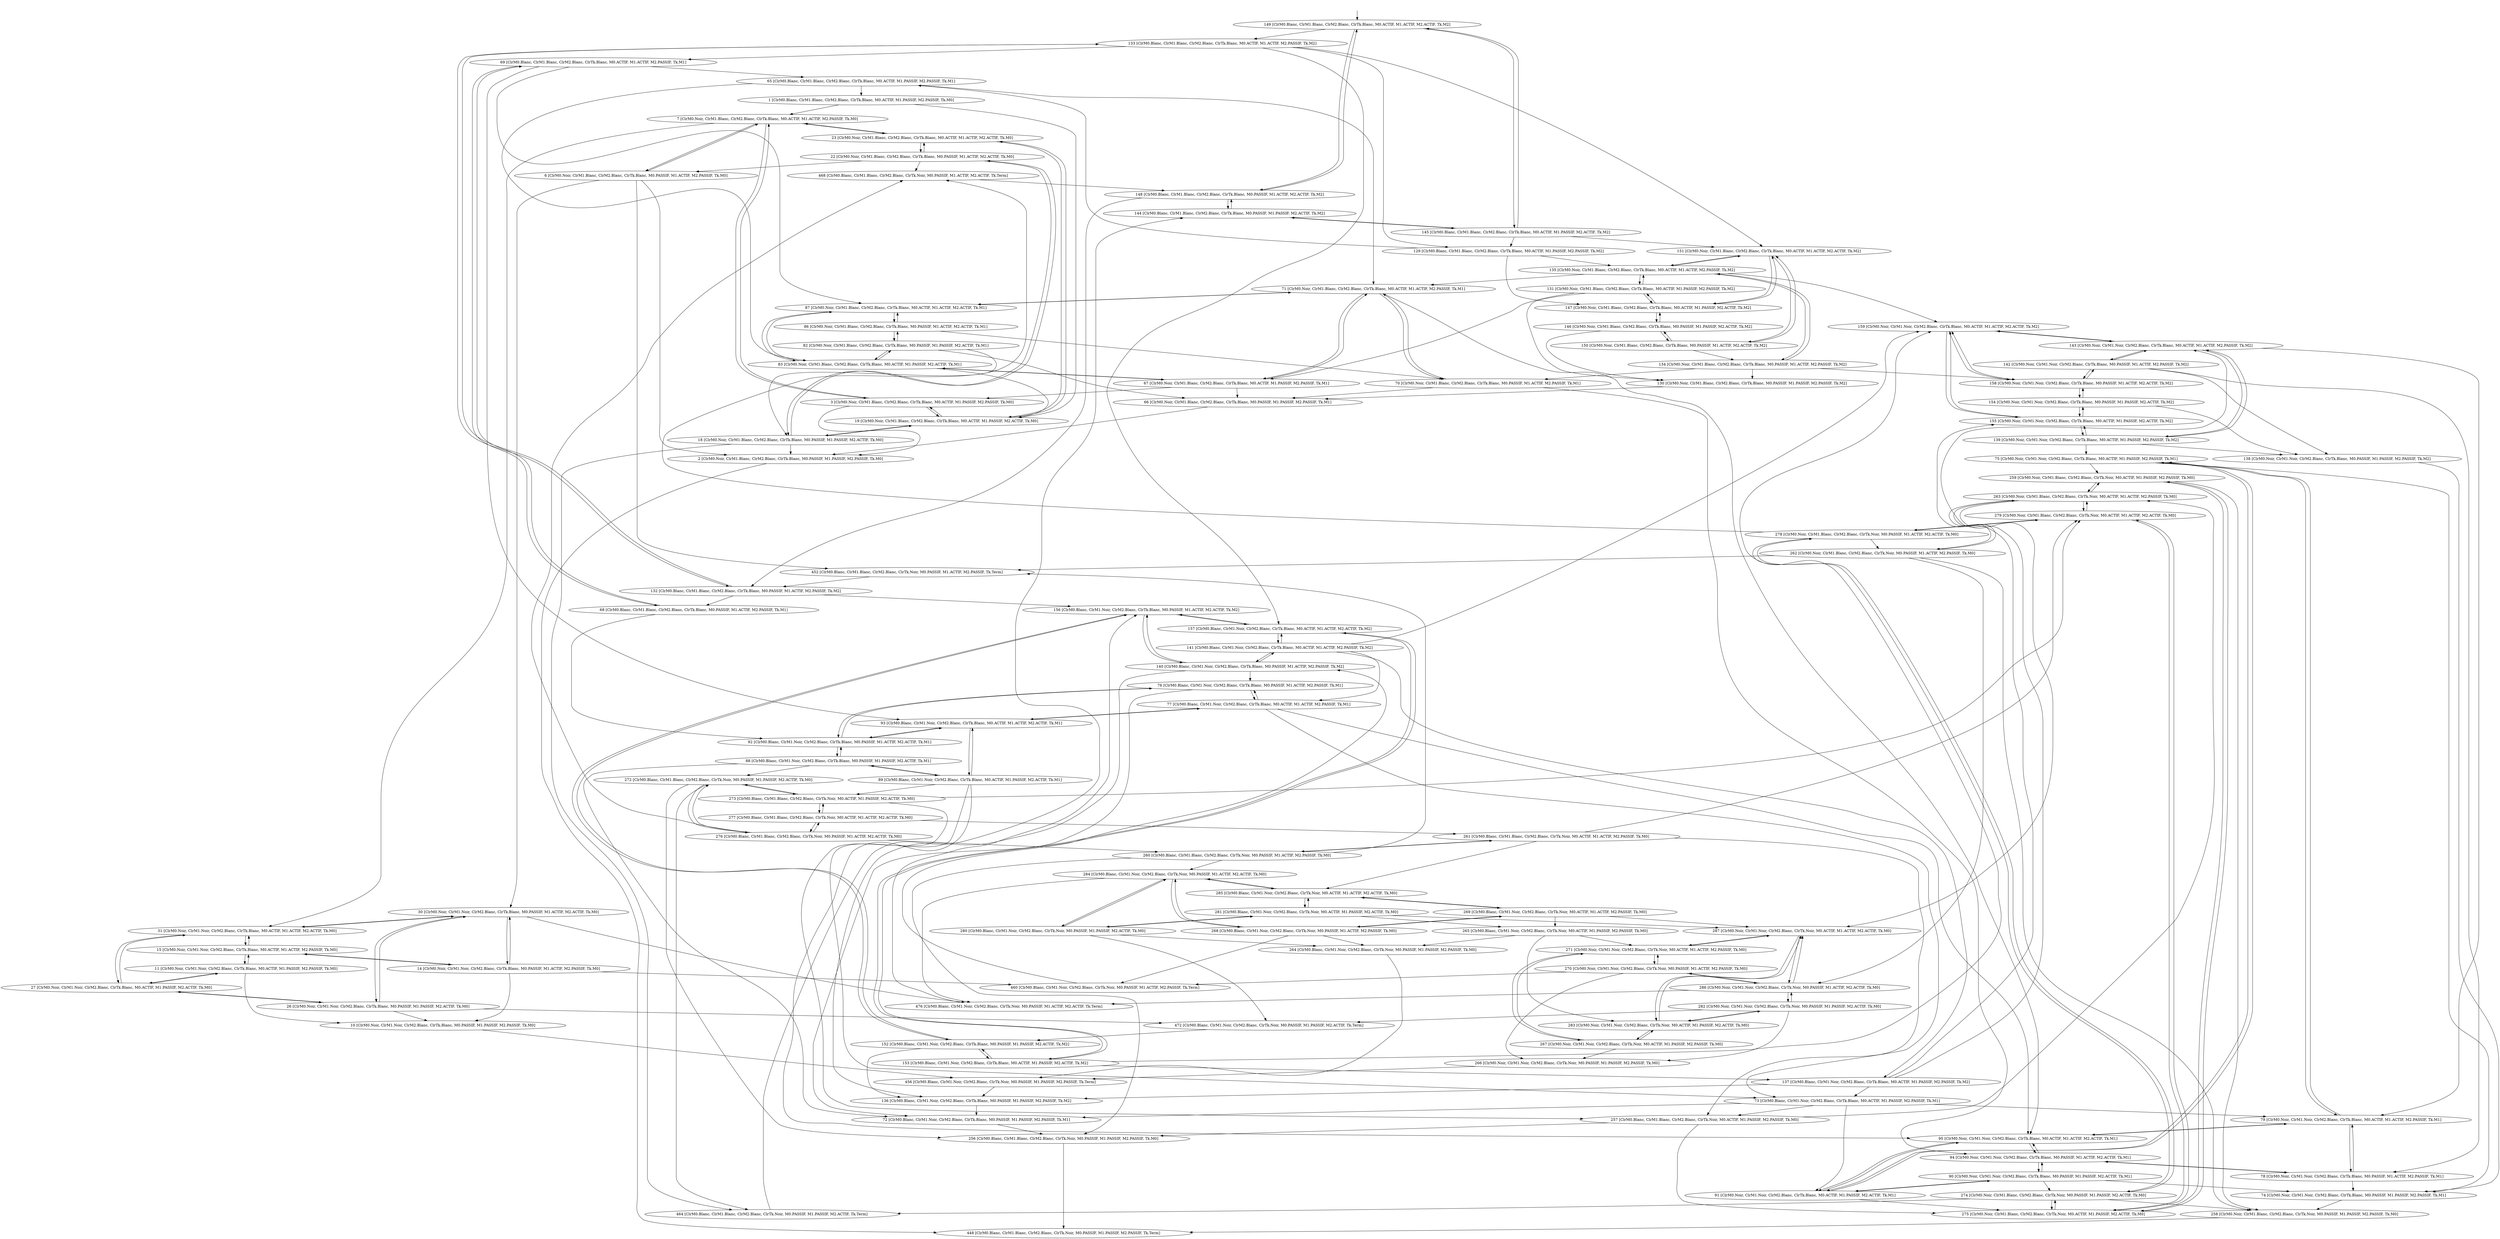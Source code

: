 digraph system {
_149[label="", shape=none ];
_149->149;
149 [label= "149 [ClrM0.Blanc, ClrM1.Blanc, ClrM2.Blanc, ClrTk.Blanc, M0.ACTIF, M1.ACTIF, M2.ACTIF, Tk.M2]"];
69 [label= "69 [ClrM0.Blanc, ClrM1.Blanc, ClrM2.Blanc, ClrTk.Blanc, M0.ACTIF, M1.ACTIF, M2.PASSIF, Tk.M1]"];
133 [label= "133 [ClrM0.Blanc, ClrM1.Blanc, ClrM2.Blanc, ClrTk.Blanc, M0.ACTIF, M1.ACTIF, M2.PASSIF, Tk.M2]"];
145 [label= "145 [ClrM0.Blanc, ClrM1.Blanc, ClrM2.Blanc, ClrTk.Blanc, M0.ACTIF, M1.PASSIF, M2.ACTIF, Tk.M2]"];
1 [label= "1 [ClrM0.Blanc, ClrM1.Blanc, ClrM2.Blanc, ClrTk.Blanc, M0.ACTIF, M1.PASSIF, M2.PASSIF, Tk.M0]"];
65 [label= "65 [ClrM0.Blanc, ClrM1.Blanc, ClrM2.Blanc, ClrTk.Blanc, M0.ACTIF, M1.PASSIF, M2.PASSIF, Tk.M1]"];
129 [label= "129 [ClrM0.Blanc, ClrM1.Blanc, ClrM2.Blanc, ClrTk.Blanc, M0.ACTIF, M1.PASSIF, M2.PASSIF, Tk.M2]"];
148 [label= "148 [ClrM0.Blanc, ClrM1.Blanc, ClrM2.Blanc, ClrTk.Blanc, M0.PASSIF, M1.ACTIF, M2.ACTIF, Tk.M2]"];
68 [label= "68 [ClrM0.Blanc, ClrM1.Blanc, ClrM2.Blanc, ClrTk.Blanc, M0.PASSIF, M1.ACTIF, M2.PASSIF, Tk.M1]"];
132 [label= "132 [ClrM0.Blanc, ClrM1.Blanc, ClrM2.Blanc, ClrTk.Blanc, M0.PASSIF, M1.ACTIF, M2.PASSIF, Tk.M2]"];
144 [label= "144 [ClrM0.Blanc, ClrM1.Blanc, ClrM2.Blanc, ClrTk.Blanc, M0.PASSIF, M1.PASSIF, M2.ACTIF, Tk.M2]"];
277 [label= "277 [ClrM0.Blanc, ClrM1.Blanc, ClrM2.Blanc, ClrTk.Noir, M0.ACTIF, M1.ACTIF, M2.ACTIF, Tk.M0]"];
261 [label= "261 [ClrM0.Blanc, ClrM1.Blanc, ClrM2.Blanc, ClrTk.Noir, M0.ACTIF, M1.ACTIF, M2.PASSIF, Tk.M0]"];
273 [label= "273 [ClrM0.Blanc, ClrM1.Blanc, ClrM2.Blanc, ClrTk.Noir, M0.ACTIF, M1.PASSIF, M2.ACTIF, Tk.M0]"];
257 [label= "257 [ClrM0.Blanc, ClrM1.Blanc, ClrM2.Blanc, ClrTk.Noir, M0.ACTIF, M1.PASSIF, M2.PASSIF, Tk.M0]"];
276 [label= "276 [ClrM0.Blanc, ClrM1.Blanc, ClrM2.Blanc, ClrTk.Noir, M0.PASSIF, M1.ACTIF, M2.ACTIF, Tk.M0]"];
468 [label= "468 [ClrM0.Blanc, ClrM1.Blanc, ClrM2.Blanc, ClrTk.Noir, M0.PASSIF, M1.ACTIF, M2.ACTIF, Tk.Term]"];
260 [label= "260 [ClrM0.Blanc, ClrM1.Blanc, ClrM2.Blanc, ClrTk.Noir, M0.PASSIF, M1.ACTIF, M2.PASSIF, Tk.M0]"];
452 [label= "452 [ClrM0.Blanc, ClrM1.Blanc, ClrM2.Blanc, ClrTk.Noir, M0.PASSIF, M1.ACTIF, M2.PASSIF, Tk.Term]"];
272 [label= "272 [ClrM0.Blanc, ClrM1.Blanc, ClrM2.Blanc, ClrTk.Noir, M0.PASSIF, M1.PASSIF, M2.ACTIF, Tk.M0]"];
464 [label= "464 [ClrM0.Blanc, ClrM1.Blanc, ClrM2.Blanc, ClrTk.Noir, M0.PASSIF, M1.PASSIF, M2.ACTIF, Tk.Term]"];
256 [label= "256 [ClrM0.Blanc, ClrM1.Blanc, ClrM2.Blanc, ClrTk.Noir, M0.PASSIF, M1.PASSIF, M2.PASSIF, Tk.M0]"];
448 [label= "448 [ClrM0.Blanc, ClrM1.Blanc, ClrM2.Blanc, ClrTk.Noir, M0.PASSIF, M1.PASSIF, M2.PASSIF, Tk.Term]"];
93 [label= "93 [ClrM0.Blanc, ClrM1.Noir, ClrM2.Blanc, ClrTk.Blanc, M0.ACTIF, M1.ACTIF, M2.ACTIF, Tk.M1]"];
157 [label= "157 [ClrM0.Blanc, ClrM1.Noir, ClrM2.Blanc, ClrTk.Blanc, M0.ACTIF, M1.ACTIF, M2.ACTIF, Tk.M2]"];
77 [label= "77 [ClrM0.Blanc, ClrM1.Noir, ClrM2.Blanc, ClrTk.Blanc, M0.ACTIF, M1.ACTIF, M2.PASSIF, Tk.M1]"];
141 [label= "141 [ClrM0.Blanc, ClrM1.Noir, ClrM2.Blanc, ClrTk.Blanc, M0.ACTIF, M1.ACTIF, M2.PASSIF, Tk.M2]"];
89 [label= "89 [ClrM0.Blanc, ClrM1.Noir, ClrM2.Blanc, ClrTk.Blanc, M0.ACTIF, M1.PASSIF, M2.ACTIF, Tk.M1]"];
153 [label= "153 [ClrM0.Blanc, ClrM1.Noir, ClrM2.Blanc, ClrTk.Blanc, M0.ACTIF, M1.PASSIF, M2.ACTIF, Tk.M2]"];
73 [label= "73 [ClrM0.Blanc, ClrM1.Noir, ClrM2.Blanc, ClrTk.Blanc, M0.ACTIF, M1.PASSIF, M2.PASSIF, Tk.M1]"];
137 [label= "137 [ClrM0.Blanc, ClrM1.Noir, ClrM2.Blanc, ClrTk.Blanc, M0.ACTIF, M1.PASSIF, M2.PASSIF, Tk.M2]"];
92 [label= "92 [ClrM0.Blanc, ClrM1.Noir, ClrM2.Blanc, ClrTk.Blanc, M0.PASSIF, M1.ACTIF, M2.ACTIF, Tk.M1]"];
156 [label= "156 [ClrM0.Blanc, ClrM1.Noir, ClrM2.Blanc, ClrTk.Blanc, M0.PASSIF, M1.ACTIF, M2.ACTIF, Tk.M2]"];
76 [label= "76 [ClrM0.Blanc, ClrM1.Noir, ClrM2.Blanc, ClrTk.Blanc, M0.PASSIF, M1.ACTIF, M2.PASSIF, Tk.M1]"];
140 [label= "140 [ClrM0.Blanc, ClrM1.Noir, ClrM2.Blanc, ClrTk.Blanc, M0.PASSIF, M1.ACTIF, M2.PASSIF, Tk.M2]"];
88 [label= "88 [ClrM0.Blanc, ClrM1.Noir, ClrM2.Blanc, ClrTk.Blanc, M0.PASSIF, M1.PASSIF, M2.ACTIF, Tk.M1]"];
152 [label= "152 [ClrM0.Blanc, ClrM1.Noir, ClrM2.Blanc, ClrTk.Blanc, M0.PASSIF, M1.PASSIF, M2.ACTIF, Tk.M2]"];
72 [label= "72 [ClrM0.Blanc, ClrM1.Noir, ClrM2.Blanc, ClrTk.Blanc, M0.PASSIF, M1.PASSIF, M2.PASSIF, Tk.M1]"];
136 [label= "136 [ClrM0.Blanc, ClrM1.Noir, ClrM2.Blanc, ClrTk.Blanc, M0.PASSIF, M1.PASSIF, M2.PASSIF, Tk.M2]"];
285 [label= "285 [ClrM0.Blanc, ClrM1.Noir, ClrM2.Blanc, ClrTk.Noir, M0.ACTIF, M1.ACTIF, M2.ACTIF, Tk.M0]"];
269 [label= "269 [ClrM0.Blanc, ClrM1.Noir, ClrM2.Blanc, ClrTk.Noir, M0.ACTIF, M1.ACTIF, M2.PASSIF, Tk.M0]"];
281 [label= "281 [ClrM0.Blanc, ClrM1.Noir, ClrM2.Blanc, ClrTk.Noir, M0.ACTIF, M1.PASSIF, M2.ACTIF, Tk.M0]"];
265 [label= "265 [ClrM0.Blanc, ClrM1.Noir, ClrM2.Blanc, ClrTk.Noir, M0.ACTIF, M1.PASSIF, M2.PASSIF, Tk.M0]"];
284 [label= "284 [ClrM0.Blanc, ClrM1.Noir, ClrM2.Blanc, ClrTk.Noir, M0.PASSIF, M1.ACTIF, M2.ACTIF, Tk.M0]"];
476 [label= "476 [ClrM0.Blanc, ClrM1.Noir, ClrM2.Blanc, ClrTk.Noir, M0.PASSIF, M1.ACTIF, M2.ACTIF, Tk.Term]"];
268 [label= "268 [ClrM0.Blanc, ClrM1.Noir, ClrM2.Blanc, ClrTk.Noir, M0.PASSIF, M1.ACTIF, M2.PASSIF, Tk.M0]"];
460 [label= "460 [ClrM0.Blanc, ClrM1.Noir, ClrM2.Blanc, ClrTk.Noir, M0.PASSIF, M1.ACTIF, M2.PASSIF, Tk.Term]"];
280 [label= "280 [ClrM0.Blanc, ClrM1.Noir, ClrM2.Blanc, ClrTk.Noir, M0.PASSIF, M1.PASSIF, M2.ACTIF, Tk.M0]"];
472 [label= "472 [ClrM0.Blanc, ClrM1.Noir, ClrM2.Blanc, ClrTk.Noir, M0.PASSIF, M1.PASSIF, M2.ACTIF, Tk.Term]"];
264 [label= "264 [ClrM0.Blanc, ClrM1.Noir, ClrM2.Blanc, ClrTk.Noir, M0.PASSIF, M1.PASSIF, M2.PASSIF, Tk.M0]"];
456 [label= "456 [ClrM0.Blanc, ClrM1.Noir, ClrM2.Blanc, ClrTk.Noir, M0.PASSIF, M1.PASSIF, M2.PASSIF, Tk.Term]"];
23 [label= "23 [ClrM0.Noir, ClrM1.Blanc, ClrM2.Blanc, ClrTk.Blanc, M0.ACTIF, M1.ACTIF, M2.ACTIF, Tk.M0]"];
87 [label= "87 [ClrM0.Noir, ClrM1.Blanc, ClrM2.Blanc, ClrTk.Blanc, M0.ACTIF, M1.ACTIF, M2.ACTIF, Tk.M1]"];
151 [label= "151 [ClrM0.Noir, ClrM1.Blanc, ClrM2.Blanc, ClrTk.Blanc, M0.ACTIF, M1.ACTIF, M2.ACTIF, Tk.M2]"];
7 [label= "7 [ClrM0.Noir, ClrM1.Blanc, ClrM2.Blanc, ClrTk.Blanc, M0.ACTIF, M1.ACTIF, M2.PASSIF, Tk.M0]"];
71 [label= "71 [ClrM0.Noir, ClrM1.Blanc, ClrM2.Blanc, ClrTk.Blanc, M0.ACTIF, M1.ACTIF, M2.PASSIF, Tk.M1]"];
135 [label= "135 [ClrM0.Noir, ClrM1.Blanc, ClrM2.Blanc, ClrTk.Blanc, M0.ACTIF, M1.ACTIF, M2.PASSIF, Tk.M2]"];
19 [label= "19 [ClrM0.Noir, ClrM1.Blanc, ClrM2.Blanc, ClrTk.Blanc, M0.ACTIF, M1.PASSIF, M2.ACTIF, Tk.M0]"];
83 [label= "83 [ClrM0.Noir, ClrM1.Blanc, ClrM2.Blanc, ClrTk.Blanc, M0.ACTIF, M1.PASSIF, M2.ACTIF, Tk.M1]"];
147 [label= "147 [ClrM0.Noir, ClrM1.Blanc, ClrM2.Blanc, ClrTk.Blanc, M0.ACTIF, M1.PASSIF, M2.ACTIF, Tk.M2]"];
3 [label= "3 [ClrM0.Noir, ClrM1.Blanc, ClrM2.Blanc, ClrTk.Blanc, M0.ACTIF, M1.PASSIF, M2.PASSIF, Tk.M0]"];
67 [label= "67 [ClrM0.Noir, ClrM1.Blanc, ClrM2.Blanc, ClrTk.Blanc, M0.ACTIF, M1.PASSIF, M2.PASSIF, Tk.M1]"];
131 [label= "131 [ClrM0.Noir, ClrM1.Blanc, ClrM2.Blanc, ClrTk.Blanc, M0.ACTIF, M1.PASSIF, M2.PASSIF, Tk.M2]"];
22 [label= "22 [ClrM0.Noir, ClrM1.Blanc, ClrM2.Blanc, ClrTk.Blanc, M0.PASSIF, M1.ACTIF, M2.ACTIF, Tk.M0]"];
86 [label= "86 [ClrM0.Noir, ClrM1.Blanc, ClrM2.Blanc, ClrTk.Blanc, M0.PASSIF, M1.ACTIF, M2.ACTIF, Tk.M1]"];
150 [label= "150 [ClrM0.Noir, ClrM1.Blanc, ClrM2.Blanc, ClrTk.Blanc, M0.PASSIF, M1.ACTIF, M2.ACTIF, Tk.M2]"];
6 [label= "6 [ClrM0.Noir, ClrM1.Blanc, ClrM2.Blanc, ClrTk.Blanc, M0.PASSIF, M1.ACTIF, M2.PASSIF, Tk.M0]"];
70 [label= "70 [ClrM0.Noir, ClrM1.Blanc, ClrM2.Blanc, ClrTk.Blanc, M0.PASSIF, M1.ACTIF, M2.PASSIF, Tk.M1]"];
134 [label= "134 [ClrM0.Noir, ClrM1.Blanc, ClrM2.Blanc, ClrTk.Blanc, M0.PASSIF, M1.ACTIF, M2.PASSIF, Tk.M2]"];
18 [label= "18 [ClrM0.Noir, ClrM1.Blanc, ClrM2.Blanc, ClrTk.Blanc, M0.PASSIF, M1.PASSIF, M2.ACTIF, Tk.M0]"];
82 [label= "82 [ClrM0.Noir, ClrM1.Blanc, ClrM2.Blanc, ClrTk.Blanc, M0.PASSIF, M1.PASSIF, M2.ACTIF, Tk.M1]"];
146 [label= "146 [ClrM0.Noir, ClrM1.Blanc, ClrM2.Blanc, ClrTk.Blanc, M0.PASSIF, M1.PASSIF, M2.ACTIF, Tk.M2]"];
2 [label= "2 [ClrM0.Noir, ClrM1.Blanc, ClrM2.Blanc, ClrTk.Blanc, M0.PASSIF, M1.PASSIF, M2.PASSIF, Tk.M0]"];
66 [label= "66 [ClrM0.Noir, ClrM1.Blanc, ClrM2.Blanc, ClrTk.Blanc, M0.PASSIF, M1.PASSIF, M2.PASSIF, Tk.M1]"];
130 [label= "130 [ClrM0.Noir, ClrM1.Blanc, ClrM2.Blanc, ClrTk.Blanc, M0.PASSIF, M1.PASSIF, M2.PASSIF, Tk.M2]"];
279 [label= "279 [ClrM0.Noir, ClrM1.Blanc, ClrM2.Blanc, ClrTk.Noir, M0.ACTIF, M1.ACTIF, M2.ACTIF, Tk.M0]"];
263 [label= "263 [ClrM0.Noir, ClrM1.Blanc, ClrM2.Blanc, ClrTk.Noir, M0.ACTIF, M1.ACTIF, M2.PASSIF, Tk.M0]"];
275 [label= "275 [ClrM0.Noir, ClrM1.Blanc, ClrM2.Blanc, ClrTk.Noir, M0.ACTIF, M1.PASSIF, M2.ACTIF, Tk.M0]"];
259 [label= "259 [ClrM0.Noir, ClrM1.Blanc, ClrM2.Blanc, ClrTk.Noir, M0.ACTIF, M1.PASSIF, M2.PASSIF, Tk.M0]"];
278 [label= "278 [ClrM0.Noir, ClrM1.Blanc, ClrM2.Blanc, ClrTk.Noir, M0.PASSIF, M1.ACTIF, M2.ACTIF, Tk.M0]"];
262 [label= "262 [ClrM0.Noir, ClrM1.Blanc, ClrM2.Blanc, ClrTk.Noir, M0.PASSIF, M1.ACTIF, M2.PASSIF, Tk.M0]"];
274 [label= "274 [ClrM0.Noir, ClrM1.Blanc, ClrM2.Blanc, ClrTk.Noir, M0.PASSIF, M1.PASSIF, M2.ACTIF, Tk.M0]"];
258 [label= "258 [ClrM0.Noir, ClrM1.Blanc, ClrM2.Blanc, ClrTk.Noir, M0.PASSIF, M1.PASSIF, M2.PASSIF, Tk.M0]"];
31 [label= "31 [ClrM0.Noir, ClrM1.Noir, ClrM2.Blanc, ClrTk.Blanc, M0.ACTIF, M1.ACTIF, M2.ACTIF, Tk.M0]"];
95 [label= "95 [ClrM0.Noir, ClrM1.Noir, ClrM2.Blanc, ClrTk.Blanc, M0.ACTIF, M1.ACTIF, M2.ACTIF, Tk.M1]"];
159 [label= "159 [ClrM0.Noir, ClrM1.Noir, ClrM2.Blanc, ClrTk.Blanc, M0.ACTIF, M1.ACTIF, M2.ACTIF, Tk.M2]"];
15 [label= "15 [ClrM0.Noir, ClrM1.Noir, ClrM2.Blanc, ClrTk.Blanc, M0.ACTIF, M1.ACTIF, M2.PASSIF, Tk.M0]"];
79 [label= "79 [ClrM0.Noir, ClrM1.Noir, ClrM2.Blanc, ClrTk.Blanc, M0.ACTIF, M1.ACTIF, M2.PASSIF, Tk.M1]"];
143 [label= "143 [ClrM0.Noir, ClrM1.Noir, ClrM2.Blanc, ClrTk.Blanc, M0.ACTIF, M1.ACTIF, M2.PASSIF, Tk.M2]"];
27 [label= "27 [ClrM0.Noir, ClrM1.Noir, ClrM2.Blanc, ClrTk.Blanc, M0.ACTIF, M1.PASSIF, M2.ACTIF, Tk.M0]"];
91 [label= "91 [ClrM0.Noir, ClrM1.Noir, ClrM2.Blanc, ClrTk.Blanc, M0.ACTIF, M1.PASSIF, M2.ACTIF, Tk.M1]"];
155 [label= "155 [ClrM0.Noir, ClrM1.Noir, ClrM2.Blanc, ClrTk.Blanc, M0.ACTIF, M1.PASSIF, M2.ACTIF, Tk.M2]"];
11 [label= "11 [ClrM0.Noir, ClrM1.Noir, ClrM2.Blanc, ClrTk.Blanc, M0.ACTIF, M1.PASSIF, M2.PASSIF, Tk.M0]"];
75 [label= "75 [ClrM0.Noir, ClrM1.Noir, ClrM2.Blanc, ClrTk.Blanc, M0.ACTIF, M1.PASSIF, M2.PASSIF, Tk.M1]"];
139 [label= "139 [ClrM0.Noir, ClrM1.Noir, ClrM2.Blanc, ClrTk.Blanc, M0.ACTIF, M1.PASSIF, M2.PASSIF, Tk.M2]"];
30 [label= "30 [ClrM0.Noir, ClrM1.Noir, ClrM2.Blanc, ClrTk.Blanc, M0.PASSIF, M1.ACTIF, M2.ACTIF, Tk.M0]"];
94 [label= "94 [ClrM0.Noir, ClrM1.Noir, ClrM2.Blanc, ClrTk.Blanc, M0.PASSIF, M1.ACTIF, M2.ACTIF, Tk.M1]"];
158 [label= "158 [ClrM0.Noir, ClrM1.Noir, ClrM2.Blanc, ClrTk.Blanc, M0.PASSIF, M1.ACTIF, M2.ACTIF, Tk.M2]"];
14 [label= "14 [ClrM0.Noir, ClrM1.Noir, ClrM2.Blanc, ClrTk.Blanc, M0.PASSIF, M1.ACTIF, M2.PASSIF, Tk.M0]"];
78 [label= "78 [ClrM0.Noir, ClrM1.Noir, ClrM2.Blanc, ClrTk.Blanc, M0.PASSIF, M1.ACTIF, M2.PASSIF, Tk.M1]"];
142 [label= "142 [ClrM0.Noir, ClrM1.Noir, ClrM2.Blanc, ClrTk.Blanc, M0.PASSIF, M1.ACTIF, M2.PASSIF, Tk.M2]"];
26 [label= "26 [ClrM0.Noir, ClrM1.Noir, ClrM2.Blanc, ClrTk.Blanc, M0.PASSIF, M1.PASSIF, M2.ACTIF, Tk.M0]"];
90 [label= "90 [ClrM0.Noir, ClrM1.Noir, ClrM2.Blanc, ClrTk.Blanc, M0.PASSIF, M1.PASSIF, M2.ACTIF, Tk.M1]"];
154 [label= "154 [ClrM0.Noir, ClrM1.Noir, ClrM2.Blanc, ClrTk.Blanc, M0.PASSIF, M1.PASSIF, M2.ACTIF, Tk.M2]"];
10 [label= "10 [ClrM0.Noir, ClrM1.Noir, ClrM2.Blanc, ClrTk.Blanc, M0.PASSIF, M1.PASSIF, M2.PASSIF, Tk.M0]"];
74 [label= "74 [ClrM0.Noir, ClrM1.Noir, ClrM2.Blanc, ClrTk.Blanc, M0.PASSIF, M1.PASSIF, M2.PASSIF, Tk.M1]"];
138 [label= "138 [ClrM0.Noir, ClrM1.Noir, ClrM2.Blanc, ClrTk.Blanc, M0.PASSIF, M1.PASSIF, M2.PASSIF, Tk.M2]"];
287 [label= "287 [ClrM0.Noir, ClrM1.Noir, ClrM2.Blanc, ClrTk.Noir, M0.ACTIF, M1.ACTIF, M2.ACTIF, Tk.M0]"];
271 [label= "271 [ClrM0.Noir, ClrM1.Noir, ClrM2.Blanc, ClrTk.Noir, M0.ACTIF, M1.ACTIF, M2.PASSIF, Tk.M0]"];
283 [label= "283 [ClrM0.Noir, ClrM1.Noir, ClrM2.Blanc, ClrTk.Noir, M0.ACTIF, M1.PASSIF, M2.ACTIF, Tk.M0]"];
267 [label= "267 [ClrM0.Noir, ClrM1.Noir, ClrM2.Blanc, ClrTk.Noir, M0.ACTIF, M1.PASSIF, M2.PASSIF, Tk.M0]"];
286 [label= "286 [ClrM0.Noir, ClrM1.Noir, ClrM2.Blanc, ClrTk.Noir, M0.PASSIF, M1.ACTIF, M2.ACTIF, Tk.M0]"];
270 [label= "270 [ClrM0.Noir, ClrM1.Noir, ClrM2.Blanc, ClrTk.Noir, M0.PASSIF, M1.ACTIF, M2.PASSIF, Tk.M0]"];
282 [label= "282 [ClrM0.Noir, ClrM1.Noir, ClrM2.Blanc, ClrTk.Noir, M0.PASSIF, M1.PASSIF, M2.ACTIF, Tk.M0]"];
266 [label= "266 [ClrM0.Noir, ClrM1.Noir, ClrM2.Blanc, ClrTk.Noir, M0.PASSIF, M1.PASSIF, M2.PASSIF, Tk.M0]"];
95->79 [label= ""];
159->143 [label= ""];
287->271 [label= ""];
31->15 [label= ""];
79->95 [label= ""];
143->159 [label= ""];
271->287 [label= ""];
15->31 [label= ""];
143->79 [label= ""];
71->95 [label= ""];
135->159 [label= ""];
263->287 [label= ""];
7->31 [label= ""];
87->71 [label= ""];
151->135 [label= ""];
279->263 [label= ""];
23->7 [label= ""];
71->87 [label= ""];
135->151 [label= ""];
263->279 [label= ""];
7->23 [label= ""];
135->71 [label= ""];
95->91 [label= ""];
159->155 [label= ""];
287->283 [label= ""];
31->27 [label= ""];
79->75 [label= ""];
143->139 [label= ""];
271->267 [label= ""];
15->11 [label= ""];
87->83 [label= ""];
151->147 [label= ""];
279->275 [label= ""];
23->19 [label= ""];
71->67 [label= ""];
135->131 [label= ""];
263->259 [label= ""];
7->3 [label= ""];
91->95 [label= ""];
155->159 [label= ""];
283->287 [label= ""];
27->31 [label= ""];
75->79 [label= ""];
139->143 [label= ""];
267->271 [label= ""];
11->15 [label= ""];
83->87 [label= ""];
147->151 [label= ""];
275->279 [label= ""];
19->23 [label= ""];
67->71 [label= ""];
131->135 [label= ""];
259->263 [label= ""];
3->7 [label= ""];
91->75 [label= ""];
155->139 [label= ""];
283->267 [label= ""];
27->11 [label= ""];
75->91 [label= ""];
139->155 [label= ""];
267->283 [label= ""];
11->27 [label= ""];
139->75 [label= ""];
91->275 [label= ""];
75->259 [label= ""];
83->19 [label= ""];
83->67 [label= ""];
147->131 [label= ""];
275->259 [label= ""];
19->3 [label= ""];
67->83 [label= ""];
131->147 [label= ""];
259->275 [label= ""];
3->19 [label= ""];
67->3 [label= ""];
131->67 [label= ""];
77->95 [label= ""];
141->159 [label= ""];
269->287 [label= ""];
69->87 [label= ""];
133->151 [label= ""];
261->279 [label= ""];
89->95 [label= ""];
153->159 [label= ""];
281->287 [label= ""];
73->79 [label= ""];
137->143 [label= ""];
265->271 [label= ""];
145->151 [label= ""];
273->279 [label= ""];
65->71 [label= ""];
129->135 [label= ""];
257->263 [label= ""];
1->7 [label= ""];
73->91 [label= ""];
137->155 [label= ""];
265->283 [label= ""];
65->83 [label= ""];
129->147 [label= ""];
257->275 [label= ""];
1->19 [label= ""];
93->77 [label= ""];
157->141 [label= ""];
285->269 [label= ""];
77->93 [label= ""];
141->157 [label= ""];
269->285 [label= ""];
141->77 [label= ""];
69->93 [label= ""];
133->157 [label= ""];
261->285 [label= ""];
149->133 [label= ""];
277->261 [label= ""];
133->69 [label= ""];
93->89 [label= ""];
157->153 [label= ""];
285->281 [label= ""];
77->73 [label= ""];
141->137 [label= ""];
269->265 [label= ""];
149->145 [label= ""];
277->273 [label= ""];
69->65 [label= ""];
133->129 [label= ""];
261->257 [label= ""];
89->93 [label= ""];
153->157 [label= ""];
281->285 [label= ""];
145->149 [label= ""];
273->277 [label= ""];
89->73 [label= ""];
153->137 [label= ""];
281->265 [label= ""];
137->73 [label= ""];
89->273 [label= ""];
73->257 [label= ""];
145->129 [label= ""];
273->257 [label= ""];
65->1 [label= ""];
129->65 [label= ""];
95->94 [label= ""];
159->158 [label= ""];
287->286 [label= ""];
31->30 [label= ""];
79->78 [label= ""];
143->142 [label= ""];
271->270 [label= ""];
15->14 [label= ""];
87->86 [label= ""];
151->150 [label= ""];
279->278 [label= ""];
23->22 [label= ""];
71->70 [label= ""];
135->134 [label= ""];
263->262 [label= ""];
7->6 [label= ""];
91->90 [label= ""];
155->154 [label= ""];
283->282 [label= ""];
27->26 [label= ""];
75->74 [label= ""];
139->138 [label= ""];
267->266 [label= ""];
11->10 [label= ""];
83->82 [label= ""];
147->146 [label= ""];
275->274 [label= ""];
19->18 [label= ""];
67->66 [label= ""];
131->130 [label= ""];
259->258 [label= ""];
3->2 [label= ""];
93->92 [label= ""];
157->156 [label= ""];
285->284 [label= ""];
77->76 [label= ""];
141->140 [label= ""];
269->268 [label= ""];
149->148 [label= ""];
277->276 [label= ""];
69->68 [label= ""];
133->132 [label= ""];
261->260 [label= ""];
89->88 [label= ""];
153->152 [label= ""];
281->280 [label= ""];
73->72 [label= ""];
137->136 [label= ""];
265->264 [label= ""];
145->144 [label= ""];
273->272 [label= ""];
257->256 [label= ""];
94->95 [label= ""];
158->159 [label= ""];
286->287 [label= ""];
30->31 [label= ""];
78->79 [label= ""];
142->143 [label= ""];
270->271 [label= ""];
14->15 [label= ""];
86->87 [label= ""];
150->151 [label= ""];
278->279 [label= ""];
22->23 [label= ""];
70->71 [label= ""];
134->135 [label= ""];
262->263 [label= ""];
6->7 [label= ""];
90->91 [label= ""];
154->155 [label= ""];
282->283 [label= ""];
26->27 [label= ""];
82->83 [label= ""];
146->147 [label= ""];
274->275 [label= ""];
18->19 [label= ""];
92->93 [label= ""];
156->157 [label= ""];
284->285 [label= ""];
76->77 [label= ""];
140->141 [label= ""];
268->269 [label= ""];
148->149 [label= ""];
276->277 [label= ""];
68->69 [label= ""];
132->133 [label= ""];
260->261 [label= ""];
88->89 [label= ""];
152->153 [label= ""];
280->281 [label= ""];
144->145 [label= ""];
272->273 [label= ""];
94->78 [label= ""];
158->142 [label= ""];
286->270 [label= ""];
30->14 [label= ""];
78->94 [label= ""];
142->158 [label= ""];
270->286 [label= ""];
14->30 [label= ""];
142->78 [label= ""];
70->94 [label= ""];
134->158 [label= ""];
262->286 [label= ""];
6->30 [label= ""];
86->70 [label= ""];
150->134 [label= ""];
278->262 [label= ""];
22->6 [label= ""];
134->70 [label= ""];
94->90 [label= ""];
158->154 [label= ""];
286->282 [label= ""];
30->26 [label= ""];
78->74 [label= ""];
142->138 [label= ""];
270->266 [label= ""];
14->10 [label= ""];
86->82 [label= ""];
150->146 [label= ""];
278->274 [label= ""];
22->18 [label= ""];
70->66 [label= ""];
134->130 [label= ""];
262->258 [label= ""];
6->2 [label= ""];
90->94 [label= ""];
154->158 [label= ""];
282->286 [label= ""];
26->30 [label= ""];
82->86 [label= ""];
146->150 [label= ""];
274->278 [label= ""];
18->22 [label= ""];
90->74 [label= ""];
154->138 [label= ""];
282->266 [label= ""];
26->10 [label= ""];
138->74 [label= ""];
90->274 [label= ""];
74->258 [label= ""];
82->18 [label= ""];
82->66 [label= ""];
146->130 [label= ""];
274->258 [label= ""];
18->2 [label= ""];
66->2 [label= ""];
130->66 [label= ""];
30->476 [label= ""];
286->476 [label= ""];
14->460 [label= ""];
270->460 [label= ""];
22->468 [label= ""];
278->468 [label= ""];
6->452 [label= ""];
262->452 [label= ""];
26->472 [label= ""];
282->472 [label= ""];
10->456 [label= ""];
266->456 [label= ""];
18->464 [label= ""];
274->464 [label= ""];
2->448 [label= ""];
258->448 [label= ""];
476->156 [label= ""];
284->476 [label= ""];
92->76 [label= ""];
156->140 [label= ""];
284->268 [label= ""];
76->92 [label= ""];
140->156 [label= ""];
268->284 [label= ""];
460->140 [label= ""];
140->76 [label= ""];
268->460 [label= ""];
68->92 [label= ""];
132->156 [label= ""];
260->284 [label= ""];
468->148 [label= ""];
276->468 [label= ""];
148->132 [label= ""];
276->260 [label= ""];
452->132 [label= ""];
132->68 [label= ""];
260->452 [label= ""];
92->88 [label= ""];
156->152 [label= ""];
284->280 [label= ""];
76->72 [label= ""];
140->136 [label= ""];
268->264 [label= ""];
148->144 [label= ""];
276->272 [label= ""];
260->256 [label= ""];
88->92 [label= ""];
152->156 [label= ""];
280->284 [label= ""];
144->148 [label= ""];
272->276 [label= ""];
472->152 [label= ""];
280->472 [label= ""];
88->72 [label= ""];
152->136 [label= ""];
280->264 [label= ""];
456->136 [label= ""];
136->72 [label= ""];
264->456 [label= ""];
88->272 [label= ""];
72->256 [label= ""];
464->144 [label= ""];
272->464 [label= ""];
272->256 [label= ""];
256->448 [label= ""];
}

